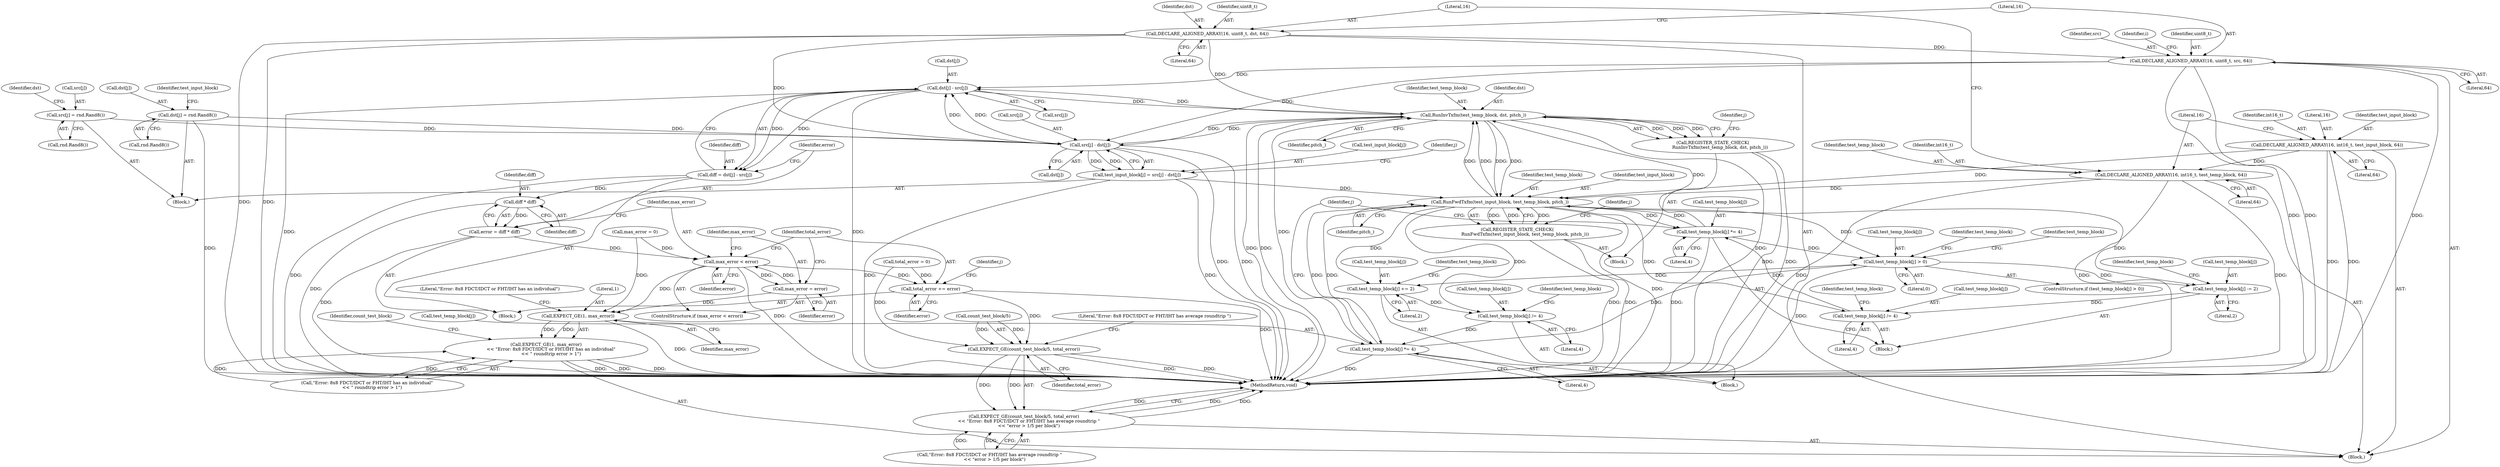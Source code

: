 digraph "1_Android_5a9753fca56f0eeb9f61e342b2fccffc364f9426_85@array" {
"1000252" [label="(Call,dst[j] - src[j])"];
"1000234" [label="(Call,RunInvTxfm(test_temp_block, dst, pitch_))"];
"1000228" [label="(Call,test_temp_block[j] *= 4)"];
"1000179" [label="(Call,RunFwdTxfm(test_input_block, test_temp_block, pitch_))"];
"1000167" [label="(Call,test_input_block[j] = src[j] - dst[j])"];
"1000171" [label="(Call,src[j] - dst[j])"];
"1000157" [label="(Call,src[j] = rnd.Rand8())"];
"1000130" [label="(Call,DECLARE_ALIGNED_ARRAY(16, uint8_t, src, 64))"];
"1000125" [label="(Call,DECLARE_ALIGNED_ARRAY(16, uint8_t, dst, 64))"];
"1000162" [label="(Call,dst[j] = rnd.Rand8())"];
"1000115" [label="(Call,DECLARE_ALIGNED_ARRAY(16, int16_t, test_input_block, 64))"];
"1000120" [label="(Call,DECLARE_ALIGNED_ARRAY(16, int16_t, test_temp_block, 64))"];
"1000211" [label="(Call,test_temp_block[j] *= 4)"];
"1000206" [label="(Call,test_temp_block[j] /= 4)"];
"1000201" [label="(Call,test_temp_block[j] += 2)"];
"1000195" [label="(Call,test_temp_block[j] > 0)"];
"1000223" [label="(Call,test_temp_block[j] /= 4)"];
"1000218" [label="(Call,test_temp_block[j] -= 2)"];
"1000252" [label="(Call,dst[j] - src[j])"];
"1000178" [label="(Call,REGISTER_STATE_CHECK(\n           RunFwdTxfm(test_input_block, test_temp_block, pitch_)))"];
"1000250" [label="(Call,diff = dst[j] - src[j])"];
"1000262" [label="(Call,diff * diff)"];
"1000260" [label="(Call,error = diff * diff)"];
"1000266" [label="(Call,max_error < error)"];
"1000269" [label="(Call,max_error = error)"];
"1000276" [label="(Call,EXPECT_GE(1, max_error))"];
"1000275" [label="(Call,EXPECT_GE(1, max_error)\n       << \"Error: 8x8 FDCT/IDCT or FHT/IHT has an individual\"\n       << \" roundtrip error > 1\")"];
"1000272" [label="(Call,total_error += error)"];
"1000283" [label="(Call,EXPECT_GE(count_test_block/5, total_error))"];
"1000282" [label="(Call,EXPECT_GE(count_test_block/5, total_error)\n       << \"Error: 8x8 FDCT/IDCT or FHT/IHT has average roundtrip \"\n       << \"error > 1/5 per block\")"];
"1000233" [label="(Call,REGISTER_STATE_CHECK(\n          RunInvTxfm(test_temp_block, dst, pitch_)))"];
"1000145" [label="(Block,)"];
"1000186" [label="(Identifier,j)"];
"1000285" [label="(Identifier,count_test_block)"];
"1000265" [label="(ControlStructure,if (max_error < error))"];
"1000287" [label="(Identifier,total_error)"];
"1000234" [label="(Call,RunInvTxfm(test_temp_block, dst, pitch_))"];
"1000163" [label="(Call,dst[j])"];
"1000271" [label="(Identifier,error)"];
"1000166" [label="(Call,rnd.Rand8())"];
"1000181" [label="(Identifier,test_temp_block)"];
"1000134" [label="(Literal,64)"];
"1000116" [label="(Literal,16)"];
"1000194" [label="(ControlStructure,if (test_temp_block[j] > 0))"];
"1000225" [label="(Identifier,test_temp_block)"];
"1000263" [label="(Identifier,diff)"];
"1000276" [label="(Call,EXPECT_GE(1, max_error))"];
"1000158" [label="(Call,src[j])"];
"1000213" [label="(Identifier,test_temp_block)"];
"1000120" [label="(Call,DECLARE_ALIGNED_ARRAY(16, int16_t, test_temp_block, 64))"];
"1000215" [label="(Literal,4)"];
"1000207" [label="(Call,test_temp_block[j])"];
"1000179" [label="(Call,RunFwdTxfm(test_input_block, test_temp_block, pitch_))"];
"1000251" [label="(Identifier,diff)"];
"1000205" [label="(Literal,2)"];
"1000279" [label="(Call,\"Error: 8x8 FDCT/IDCT or FHT/IHT has an individual\"\n       << \" roundtrip error > 1\")"];
"1000260" [label="(Call,error = diff * diff)"];
"1000202" [label="(Call,test_temp_block[j])"];
"1000201" [label="(Call,test_temp_block[j] += 2)"];
"1000133" [label="(Identifier,src)"];
"1000121" [label="(Literal,16)"];
"1000256" [label="(Call,src[j])"];
"1000130" [label="(Call,DECLARE_ALIGNED_ARRAY(16, uint8_t, src, 64))"];
"1000219" [label="(Call,test_temp_block[j])"];
"1000283" [label="(Call,EXPECT_GE(count_test_block/5, total_error))"];
"1000192" [label="(Identifier,j)"];
"1000277" [label="(Literal,1)"];
"1000119" [label="(Literal,64)"];
"1000278" [label="(Identifier,max_error)"];
"1000212" [label="(Call,test_temp_block[j])"];
"1000222" [label="(Literal,2)"];
"1000237" [label="(Identifier,pitch_)"];
"1000284" [label="(Call,count_test_block/5)"];
"1000206" [label="(Call,test_temp_block[j] /= 4)"];
"1000175" [label="(Call,dst[j])"];
"1000164" [label="(Identifier,dst)"];
"1000168" [label="(Call,test_input_block[j])"];
"1000269" [label="(Call,max_error = error)"];
"1000273" [label="(Identifier,total_error)"];
"1000261" [label="(Identifier,error)"];
"1000230" [label="(Identifier,test_temp_block)"];
"1000253" [label="(Call,dst[j])"];
"1000138" [label="(Identifier,i)"];
"1000252" [label="(Call,dst[j] - src[j])"];
"1000108" [label="(Call,total_error = 0)"];
"1000196" [label="(Call,test_temp_block[j])"];
"1000229" [label="(Call,test_temp_block[j])"];
"1000223" [label="(Call,test_temp_block[j] /= 4)"];
"1000157" [label="(Call,src[j] = rnd.Rand8())"];
"1000211" [label="(Call,test_temp_block[j] *= 4)"];
"1000291" [label="(MethodReturn,void)"];
"1000156" [label="(Block,)"];
"1000262" [label="(Call,diff * diff)"];
"1000210" [label="(Literal,4)"];
"1000182" [label="(Identifier,pitch_)"];
"1000270" [label="(Identifier,max_error)"];
"1000123" [label="(Identifier,test_temp_block)"];
"1000131" [label="(Literal,16)"];
"1000172" [label="(Call,src[j])"];
"1000241" [label="(Identifier,j)"];
"1000232" [label="(Literal,4)"];
"1000235" [label="(Identifier,test_temp_block)"];
"1000161" [label="(Call,rnd.Rand8())"];
"1000236" [label="(Identifier,dst)"];
"1000282" [label="(Call,EXPECT_GE(count_test_block/5, total_error)\n       << \"Error: 8x8 FDCT/IDCT or FHT/IHT has average roundtrip \"\n       << \"error > 1/5 per block\")"];
"1000199" [label="(Literal,0)"];
"1000155" [label="(Identifier,j)"];
"1000122" [label="(Identifier,int16_t)"];
"1000247" [label="(Identifier,j)"];
"1000218" [label="(Call,test_temp_block[j] -= 2)"];
"1000162" [label="(Call,dst[j] = rnd.Rand8())"];
"1000124" [label="(Literal,64)"];
"1000167" [label="(Call,test_input_block[j] = src[j] - dst[j])"];
"1000195" [label="(Call,test_temp_block[j] > 0)"];
"1000208" [label="(Identifier,test_temp_block)"];
"1000128" [label="(Identifier,dst)"];
"1000267" [label="(Identifier,max_error)"];
"1000274" [label="(Identifier,error)"];
"1000171" [label="(Call,src[j] - dst[j])"];
"1000101" [label="(Block,)"];
"1000264" [label="(Identifier,diff)"];
"1000272" [label="(Call,total_error += error)"];
"1000280" [label="(Literal,\"Error: 8x8 FDCT/IDCT or FHT/IHT has an individual\")"];
"1000129" [label="(Literal,64)"];
"1000118" [label="(Identifier,test_input_block)"];
"1000266" [label="(Call,max_error < error)"];
"1000228" [label="(Call,test_temp_block[j] *= 4)"];
"1000268" [label="(Identifier,error)"];
"1000203" [label="(Identifier,test_temp_block)"];
"1000115" [label="(Call,DECLARE_ALIGNED_ARRAY(16, int16_t, test_input_block, 64))"];
"1000224" [label="(Call,test_temp_block[j])"];
"1000233" [label="(Call,REGISTER_STATE_CHECK(\n          RunInvTxfm(test_temp_block, dst, pitch_)))"];
"1000248" [label="(Block,)"];
"1000250" [label="(Call,diff = dst[j] - src[j])"];
"1000275" [label="(Call,EXPECT_GE(1, max_error)\n       << \"Error: 8x8 FDCT/IDCT or FHT/IHT has an individual\"\n       << \" roundtrip error > 1\")"];
"1000288" [label="(Call,\"Error: 8x8 FDCT/IDCT or FHT/IHT has average roundtrip \"\n       << \"error > 1/5 per block\")"];
"1000126" [label="(Literal,16)"];
"1000180" [label="(Identifier,test_input_block)"];
"1000127" [label="(Identifier,uint8_t)"];
"1000125" [label="(Call,DECLARE_ALIGNED_ARRAY(16, uint8_t, dst, 64))"];
"1000132" [label="(Identifier,uint8_t)"];
"1000117" [label="(Identifier,int16_t)"];
"1000289" [label="(Literal,\"Error: 8x8 FDCT/IDCT or FHT/IHT has average roundtrip \")"];
"1000178" [label="(Call,REGISTER_STATE_CHECK(\n           RunFwdTxfm(test_input_block, test_temp_block, pitch_)))"];
"1000227" [label="(Literal,4)"];
"1000220" [label="(Identifier,test_temp_block)"];
"1000169" [label="(Identifier,test_input_block)"];
"1000104" [label="(Call,max_error = 0)"];
"1000200" [label="(Block,)"];
"1000217" [label="(Block,)"];
"1000252" -> "1000250"  [label="AST: "];
"1000252" -> "1000256"  [label="CFG: "];
"1000253" -> "1000252"  [label="AST: "];
"1000256" -> "1000252"  [label="AST: "];
"1000250" -> "1000252"  [label="CFG: "];
"1000252" -> "1000291"  [label="DDG: "];
"1000252" -> "1000291"  [label="DDG: "];
"1000252" -> "1000234"  [label="DDG: "];
"1000252" -> "1000250"  [label="DDG: "];
"1000252" -> "1000250"  [label="DDG: "];
"1000234" -> "1000252"  [label="DDG: "];
"1000171" -> "1000252"  [label="DDG: "];
"1000171" -> "1000252"  [label="DDG: "];
"1000130" -> "1000252"  [label="DDG: "];
"1000234" -> "1000233"  [label="AST: "];
"1000234" -> "1000237"  [label="CFG: "];
"1000235" -> "1000234"  [label="AST: "];
"1000236" -> "1000234"  [label="AST: "];
"1000237" -> "1000234"  [label="AST: "];
"1000233" -> "1000234"  [label="CFG: "];
"1000234" -> "1000291"  [label="DDG: "];
"1000234" -> "1000291"  [label="DDG: "];
"1000234" -> "1000291"  [label="DDG: "];
"1000234" -> "1000171"  [label="DDG: "];
"1000234" -> "1000179"  [label="DDG: "];
"1000234" -> "1000179"  [label="DDG: "];
"1000234" -> "1000233"  [label="DDG: "];
"1000234" -> "1000233"  [label="DDG: "];
"1000234" -> "1000233"  [label="DDG: "];
"1000228" -> "1000234"  [label="DDG: "];
"1000179" -> "1000234"  [label="DDG: "];
"1000179" -> "1000234"  [label="DDG: "];
"1000211" -> "1000234"  [label="DDG: "];
"1000125" -> "1000234"  [label="DDG: "];
"1000171" -> "1000234"  [label="DDG: "];
"1000228" -> "1000217"  [label="AST: "];
"1000228" -> "1000232"  [label="CFG: "];
"1000229" -> "1000228"  [label="AST: "];
"1000232" -> "1000228"  [label="AST: "];
"1000192" -> "1000228"  [label="CFG: "];
"1000228" -> "1000291"  [label="DDG: "];
"1000228" -> "1000179"  [label="DDG: "];
"1000228" -> "1000195"  [label="DDG: "];
"1000179" -> "1000228"  [label="DDG: "];
"1000223" -> "1000228"  [label="DDG: "];
"1000179" -> "1000178"  [label="AST: "];
"1000179" -> "1000182"  [label="CFG: "];
"1000180" -> "1000179"  [label="AST: "];
"1000181" -> "1000179"  [label="AST: "];
"1000182" -> "1000179"  [label="AST: "];
"1000178" -> "1000179"  [label="CFG: "];
"1000179" -> "1000291"  [label="DDG: "];
"1000179" -> "1000178"  [label="DDG: "];
"1000179" -> "1000178"  [label="DDG: "];
"1000179" -> "1000178"  [label="DDG: "];
"1000167" -> "1000179"  [label="DDG: "];
"1000115" -> "1000179"  [label="DDG: "];
"1000120" -> "1000179"  [label="DDG: "];
"1000211" -> "1000179"  [label="DDG: "];
"1000179" -> "1000195"  [label="DDG: "];
"1000179" -> "1000201"  [label="DDG: "];
"1000179" -> "1000206"  [label="DDG: "];
"1000179" -> "1000211"  [label="DDG: "];
"1000179" -> "1000218"  [label="DDG: "];
"1000179" -> "1000223"  [label="DDG: "];
"1000167" -> "1000156"  [label="AST: "];
"1000167" -> "1000171"  [label="CFG: "];
"1000168" -> "1000167"  [label="AST: "];
"1000171" -> "1000167"  [label="AST: "];
"1000155" -> "1000167"  [label="CFG: "];
"1000167" -> "1000291"  [label="DDG: "];
"1000167" -> "1000291"  [label="DDG: "];
"1000171" -> "1000167"  [label="DDG: "];
"1000171" -> "1000167"  [label="DDG: "];
"1000171" -> "1000175"  [label="CFG: "];
"1000172" -> "1000171"  [label="AST: "];
"1000175" -> "1000171"  [label="AST: "];
"1000171" -> "1000291"  [label="DDG: "];
"1000171" -> "1000291"  [label="DDG: "];
"1000157" -> "1000171"  [label="DDG: "];
"1000130" -> "1000171"  [label="DDG: "];
"1000125" -> "1000171"  [label="DDG: "];
"1000162" -> "1000171"  [label="DDG: "];
"1000157" -> "1000156"  [label="AST: "];
"1000157" -> "1000161"  [label="CFG: "];
"1000158" -> "1000157"  [label="AST: "];
"1000161" -> "1000157"  [label="AST: "];
"1000164" -> "1000157"  [label="CFG: "];
"1000130" -> "1000101"  [label="AST: "];
"1000130" -> "1000134"  [label="CFG: "];
"1000131" -> "1000130"  [label="AST: "];
"1000132" -> "1000130"  [label="AST: "];
"1000133" -> "1000130"  [label="AST: "];
"1000134" -> "1000130"  [label="AST: "];
"1000138" -> "1000130"  [label="CFG: "];
"1000130" -> "1000291"  [label="DDG: "];
"1000130" -> "1000291"  [label="DDG: "];
"1000130" -> "1000291"  [label="DDG: "];
"1000125" -> "1000130"  [label="DDG: "];
"1000125" -> "1000101"  [label="AST: "];
"1000125" -> "1000129"  [label="CFG: "];
"1000126" -> "1000125"  [label="AST: "];
"1000127" -> "1000125"  [label="AST: "];
"1000128" -> "1000125"  [label="AST: "];
"1000129" -> "1000125"  [label="AST: "];
"1000131" -> "1000125"  [label="CFG: "];
"1000125" -> "1000291"  [label="DDG: "];
"1000125" -> "1000291"  [label="DDG: "];
"1000162" -> "1000156"  [label="AST: "];
"1000162" -> "1000166"  [label="CFG: "];
"1000163" -> "1000162"  [label="AST: "];
"1000166" -> "1000162"  [label="AST: "];
"1000169" -> "1000162"  [label="CFG: "];
"1000162" -> "1000291"  [label="DDG: "];
"1000115" -> "1000101"  [label="AST: "];
"1000115" -> "1000119"  [label="CFG: "];
"1000116" -> "1000115"  [label="AST: "];
"1000117" -> "1000115"  [label="AST: "];
"1000118" -> "1000115"  [label="AST: "];
"1000119" -> "1000115"  [label="AST: "];
"1000121" -> "1000115"  [label="CFG: "];
"1000115" -> "1000291"  [label="DDG: "];
"1000115" -> "1000291"  [label="DDG: "];
"1000115" -> "1000120"  [label="DDG: "];
"1000120" -> "1000101"  [label="AST: "];
"1000120" -> "1000124"  [label="CFG: "];
"1000121" -> "1000120"  [label="AST: "];
"1000122" -> "1000120"  [label="AST: "];
"1000123" -> "1000120"  [label="AST: "];
"1000124" -> "1000120"  [label="AST: "];
"1000126" -> "1000120"  [label="CFG: "];
"1000120" -> "1000291"  [label="DDG: "];
"1000120" -> "1000291"  [label="DDG: "];
"1000120" -> "1000291"  [label="DDG: "];
"1000211" -> "1000200"  [label="AST: "];
"1000211" -> "1000215"  [label="CFG: "];
"1000212" -> "1000211"  [label="AST: "];
"1000215" -> "1000211"  [label="AST: "];
"1000192" -> "1000211"  [label="CFG: "];
"1000211" -> "1000291"  [label="DDG: "];
"1000211" -> "1000195"  [label="DDG: "];
"1000206" -> "1000211"  [label="DDG: "];
"1000206" -> "1000200"  [label="AST: "];
"1000206" -> "1000210"  [label="CFG: "];
"1000207" -> "1000206"  [label="AST: "];
"1000210" -> "1000206"  [label="AST: "];
"1000213" -> "1000206"  [label="CFG: "];
"1000201" -> "1000206"  [label="DDG: "];
"1000201" -> "1000200"  [label="AST: "];
"1000201" -> "1000205"  [label="CFG: "];
"1000202" -> "1000201"  [label="AST: "];
"1000205" -> "1000201"  [label="AST: "];
"1000208" -> "1000201"  [label="CFG: "];
"1000195" -> "1000201"  [label="DDG: "];
"1000195" -> "1000194"  [label="AST: "];
"1000195" -> "1000199"  [label="CFG: "];
"1000196" -> "1000195"  [label="AST: "];
"1000199" -> "1000195"  [label="AST: "];
"1000203" -> "1000195"  [label="CFG: "];
"1000220" -> "1000195"  [label="CFG: "];
"1000195" -> "1000291"  [label="DDG: "];
"1000195" -> "1000218"  [label="DDG: "];
"1000223" -> "1000217"  [label="AST: "];
"1000223" -> "1000227"  [label="CFG: "];
"1000224" -> "1000223"  [label="AST: "];
"1000227" -> "1000223"  [label="AST: "];
"1000230" -> "1000223"  [label="CFG: "];
"1000218" -> "1000223"  [label="DDG: "];
"1000218" -> "1000217"  [label="AST: "];
"1000218" -> "1000222"  [label="CFG: "];
"1000219" -> "1000218"  [label="AST: "];
"1000222" -> "1000218"  [label="AST: "];
"1000225" -> "1000218"  [label="CFG: "];
"1000178" -> "1000145"  [label="AST: "];
"1000186" -> "1000178"  [label="CFG: "];
"1000178" -> "1000291"  [label="DDG: "];
"1000178" -> "1000291"  [label="DDG: "];
"1000250" -> "1000248"  [label="AST: "];
"1000251" -> "1000250"  [label="AST: "];
"1000261" -> "1000250"  [label="CFG: "];
"1000250" -> "1000291"  [label="DDG: "];
"1000250" -> "1000262"  [label="DDG: "];
"1000262" -> "1000260"  [label="AST: "];
"1000262" -> "1000264"  [label="CFG: "];
"1000263" -> "1000262"  [label="AST: "];
"1000264" -> "1000262"  [label="AST: "];
"1000260" -> "1000262"  [label="CFG: "];
"1000262" -> "1000291"  [label="DDG: "];
"1000262" -> "1000260"  [label="DDG: "];
"1000260" -> "1000248"  [label="AST: "];
"1000261" -> "1000260"  [label="AST: "];
"1000267" -> "1000260"  [label="CFG: "];
"1000260" -> "1000291"  [label="DDG: "];
"1000260" -> "1000266"  [label="DDG: "];
"1000266" -> "1000265"  [label="AST: "];
"1000266" -> "1000268"  [label="CFG: "];
"1000267" -> "1000266"  [label="AST: "];
"1000268" -> "1000266"  [label="AST: "];
"1000270" -> "1000266"  [label="CFG: "];
"1000273" -> "1000266"  [label="CFG: "];
"1000266" -> "1000291"  [label="DDG: "];
"1000104" -> "1000266"  [label="DDG: "];
"1000269" -> "1000266"  [label="DDG: "];
"1000266" -> "1000269"  [label="DDG: "];
"1000266" -> "1000272"  [label="DDG: "];
"1000266" -> "1000276"  [label="DDG: "];
"1000269" -> "1000265"  [label="AST: "];
"1000269" -> "1000271"  [label="CFG: "];
"1000270" -> "1000269"  [label="AST: "];
"1000271" -> "1000269"  [label="AST: "];
"1000273" -> "1000269"  [label="CFG: "];
"1000269" -> "1000276"  [label="DDG: "];
"1000276" -> "1000275"  [label="AST: "];
"1000276" -> "1000278"  [label="CFG: "];
"1000277" -> "1000276"  [label="AST: "];
"1000278" -> "1000276"  [label="AST: "];
"1000280" -> "1000276"  [label="CFG: "];
"1000276" -> "1000291"  [label="DDG: "];
"1000276" -> "1000275"  [label="DDG: "];
"1000276" -> "1000275"  [label="DDG: "];
"1000104" -> "1000276"  [label="DDG: "];
"1000275" -> "1000101"  [label="AST: "];
"1000275" -> "1000279"  [label="CFG: "];
"1000279" -> "1000275"  [label="AST: "];
"1000285" -> "1000275"  [label="CFG: "];
"1000275" -> "1000291"  [label="DDG: "];
"1000275" -> "1000291"  [label="DDG: "];
"1000275" -> "1000291"  [label="DDG: "];
"1000279" -> "1000275"  [label="DDG: "];
"1000279" -> "1000275"  [label="DDG: "];
"1000272" -> "1000248"  [label="AST: "];
"1000272" -> "1000274"  [label="CFG: "];
"1000273" -> "1000272"  [label="AST: "];
"1000274" -> "1000272"  [label="AST: "];
"1000247" -> "1000272"  [label="CFG: "];
"1000272" -> "1000291"  [label="DDG: "];
"1000108" -> "1000272"  [label="DDG: "];
"1000272" -> "1000283"  [label="DDG: "];
"1000283" -> "1000282"  [label="AST: "];
"1000283" -> "1000287"  [label="CFG: "];
"1000284" -> "1000283"  [label="AST: "];
"1000287" -> "1000283"  [label="AST: "];
"1000289" -> "1000283"  [label="CFG: "];
"1000283" -> "1000291"  [label="DDG: "];
"1000283" -> "1000291"  [label="DDG: "];
"1000283" -> "1000282"  [label="DDG: "];
"1000283" -> "1000282"  [label="DDG: "];
"1000284" -> "1000283"  [label="DDG: "];
"1000284" -> "1000283"  [label="DDG: "];
"1000108" -> "1000283"  [label="DDG: "];
"1000282" -> "1000101"  [label="AST: "];
"1000282" -> "1000288"  [label="CFG: "];
"1000288" -> "1000282"  [label="AST: "];
"1000291" -> "1000282"  [label="CFG: "];
"1000282" -> "1000291"  [label="DDG: "];
"1000282" -> "1000291"  [label="DDG: "];
"1000282" -> "1000291"  [label="DDG: "];
"1000288" -> "1000282"  [label="DDG: "];
"1000288" -> "1000282"  [label="DDG: "];
"1000233" -> "1000145"  [label="AST: "];
"1000241" -> "1000233"  [label="CFG: "];
"1000233" -> "1000291"  [label="DDG: "];
"1000233" -> "1000291"  [label="DDG: "];
}
